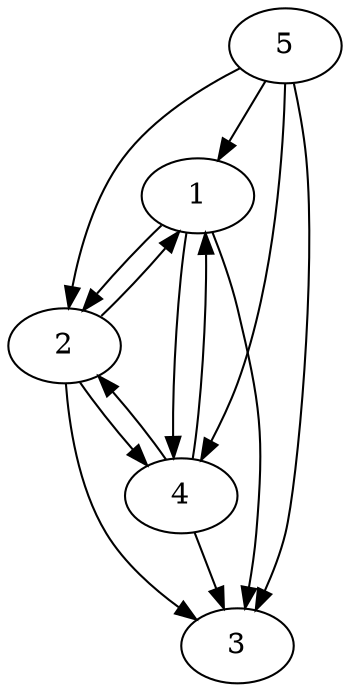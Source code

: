 digraph G {
    "1";
    "2";
    "3";
    "4";
    "5";
    "1" -> "2";
    "1" -> "3";
    "1" -> "4";
    "2" -> "1";
    "2" -> "3";
    "2" -> "4";
    "4" -> "1";
    "4" -> "2";
    "4" -> "3";
    "5" -> "1";
    "5" -> "2";
    "5" -> "3";
    "5" -> "4";
}
